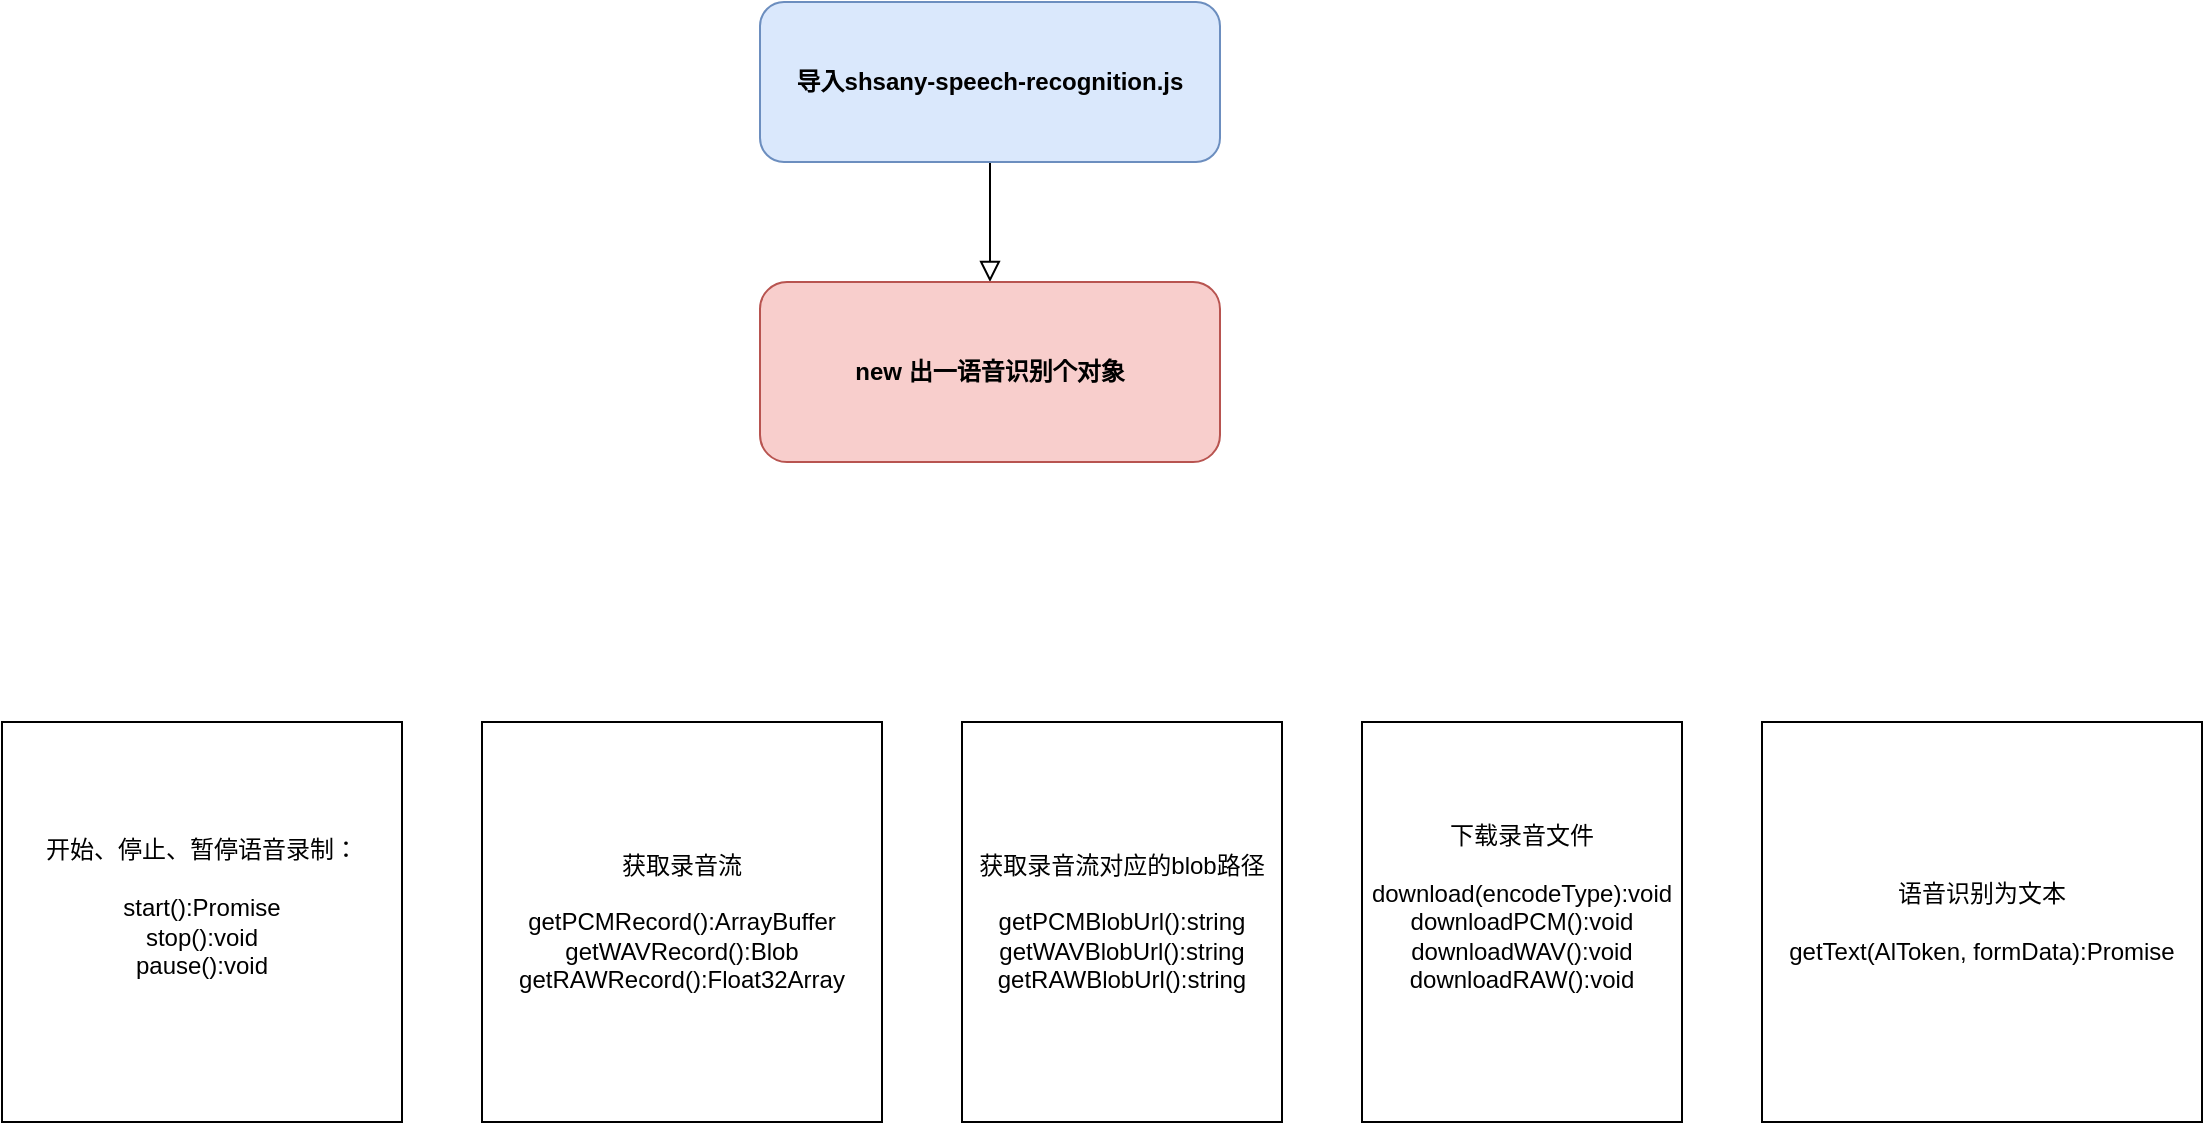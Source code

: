 <mxfile version="21.6.6" type="github">
  <diagram id="C5RBs43oDa-KdzZeNtuy" name="Page-1">
    <mxGraphModel dx="1607" dy="723" grid="1" gridSize="10" guides="1" tooltips="1" connect="1" arrows="1" fold="1" page="0" pageScale="1" pageWidth="827" pageHeight="1169" math="0" shadow="0">
      <root>
        <mxCell id="WIyWlLk6GJQsqaUBKTNV-0" />
        <mxCell id="WIyWlLk6GJQsqaUBKTNV-1" parent="WIyWlLk6GJQsqaUBKTNV-0" />
        <mxCell id="WIyWlLk6GJQsqaUBKTNV-2" value="" style="rounded=0;html=1;jettySize=auto;orthogonalLoop=1;fontSize=11;endArrow=block;endFill=0;endSize=8;strokeWidth=1;shadow=0;labelBackgroundColor=none;edgeStyle=orthogonalEdgeStyle;entryX=0.5;entryY=0;entryDx=0;entryDy=0;" parent="WIyWlLk6GJQsqaUBKTNV-1" source="WIyWlLk6GJQsqaUBKTNV-3" target="WIyWlLk6GJQsqaUBKTNV-11" edge="1">
          <mxGeometry relative="1" as="geometry">
            <mxPoint x="413" y="170" as="targetPoint" />
          </mxGeometry>
        </mxCell>
        <mxCell id="WIyWlLk6GJQsqaUBKTNV-3" value="&lt;b&gt;导入shsany-speech-recognition.js&lt;/b&gt;" style="rounded=1;whiteSpace=wrap;html=1;fontSize=12;glass=0;strokeWidth=1;shadow=0;fillColor=#dae8fc;strokeColor=#6c8ebf;" parent="WIyWlLk6GJQsqaUBKTNV-1" vertex="1">
          <mxGeometry x="299" y="40" width="230" height="80" as="geometry" />
        </mxCell>
        <mxCell id="WIyWlLk6GJQsqaUBKTNV-11" value="&lt;b&gt;new 出一语音识别个对象&lt;/b&gt;" style="rounded=1;whiteSpace=wrap;html=1;fontSize=12;glass=0;strokeWidth=1;shadow=0;fillColor=#f8cecc;strokeColor=#b85450;" parent="WIyWlLk6GJQsqaUBKTNV-1" vertex="1">
          <mxGeometry x="299" y="180" width="230" height="90" as="geometry" />
        </mxCell>
        <mxCell id="PjRsgQFvFl-q-0NaU9in-0" value="&lt;div&gt;开始、停止、暂停语音录制：&lt;/div&gt;&lt;div&gt;&lt;br&gt;&lt;/div&gt;&lt;div&gt;start():Promise&lt;/div&gt;&lt;div&gt;stop():void&lt;/div&gt;&lt;div&gt;pause():void&lt;/div&gt;&lt;div&gt;&lt;br&gt;&lt;/div&gt;" style="rounded=0;whiteSpace=wrap;html=1;" vertex="1" parent="WIyWlLk6GJQsqaUBKTNV-1">
          <mxGeometry x="-80" y="400" width="200" height="200" as="geometry" />
        </mxCell>
        <mxCell id="PjRsgQFvFl-q-0NaU9in-1" value="&lt;div&gt;获取录音流&lt;/div&gt;&lt;div&gt;&lt;br&gt;&lt;/div&gt;&lt;div&gt;getPCMRecord():ArrayBuffer&lt;/div&gt;&lt;div&gt;getWAVRecord():Blob&lt;/div&gt;&lt;div&gt;getRAWRecord():Float32Array&lt;/div&gt;" style="rounded=0;whiteSpace=wrap;html=1;" vertex="1" parent="WIyWlLk6GJQsqaUBKTNV-1">
          <mxGeometry x="160" y="400" width="200" height="200" as="geometry" />
        </mxCell>
        <mxCell id="PjRsgQFvFl-q-0NaU9in-3" value="&lt;div&gt;获取录音流对应的blob路径&lt;/div&gt;&lt;div&gt;&lt;br&gt;&lt;/div&gt;&lt;div&gt;getPCMBlobUrl():string&lt;/div&gt;&lt;div&gt;getWAVBlobUrl():string&lt;/div&gt;&lt;div&gt;getRAWBlobUrl():string&lt;/div&gt;" style="rounded=0;whiteSpace=wrap;html=1;" vertex="1" parent="WIyWlLk6GJQsqaUBKTNV-1">
          <mxGeometry x="400" y="400" width="160" height="200" as="geometry" />
        </mxCell>
        <mxCell id="PjRsgQFvFl-q-0NaU9in-4" value="&lt;div&gt;下载录音文件&lt;/div&gt;&lt;div&gt;&lt;br&gt;&lt;/div&gt;&lt;div&gt;download(encodeType):void&lt;/div&gt;&lt;div&gt;downloadPCM():void&lt;/div&gt;&lt;div&gt;downloadWAV():void&lt;/div&gt;&lt;div&gt;downloadRAW():void&lt;/div&gt;&lt;div&gt;&lt;br&gt;&lt;/div&gt;" style="rounded=0;whiteSpace=wrap;html=1;" vertex="1" parent="WIyWlLk6GJQsqaUBKTNV-1">
          <mxGeometry x="600" y="400" width="160" height="200" as="geometry" />
        </mxCell>
        <mxCell id="PjRsgQFvFl-q-0NaU9in-5" value="&lt;div&gt;语音识别为文本&lt;/div&gt;&lt;div&gt;&lt;br&gt;&lt;/div&gt;&lt;div&gt;getText(AlToken, formData):Promise&lt;br&gt;&lt;/div&gt;" style="rounded=0;whiteSpace=wrap;html=1;" vertex="1" parent="WIyWlLk6GJQsqaUBKTNV-1">
          <mxGeometry x="800" y="400" width="220" height="200" as="geometry" />
        </mxCell>
      </root>
    </mxGraphModel>
  </diagram>
</mxfile>
